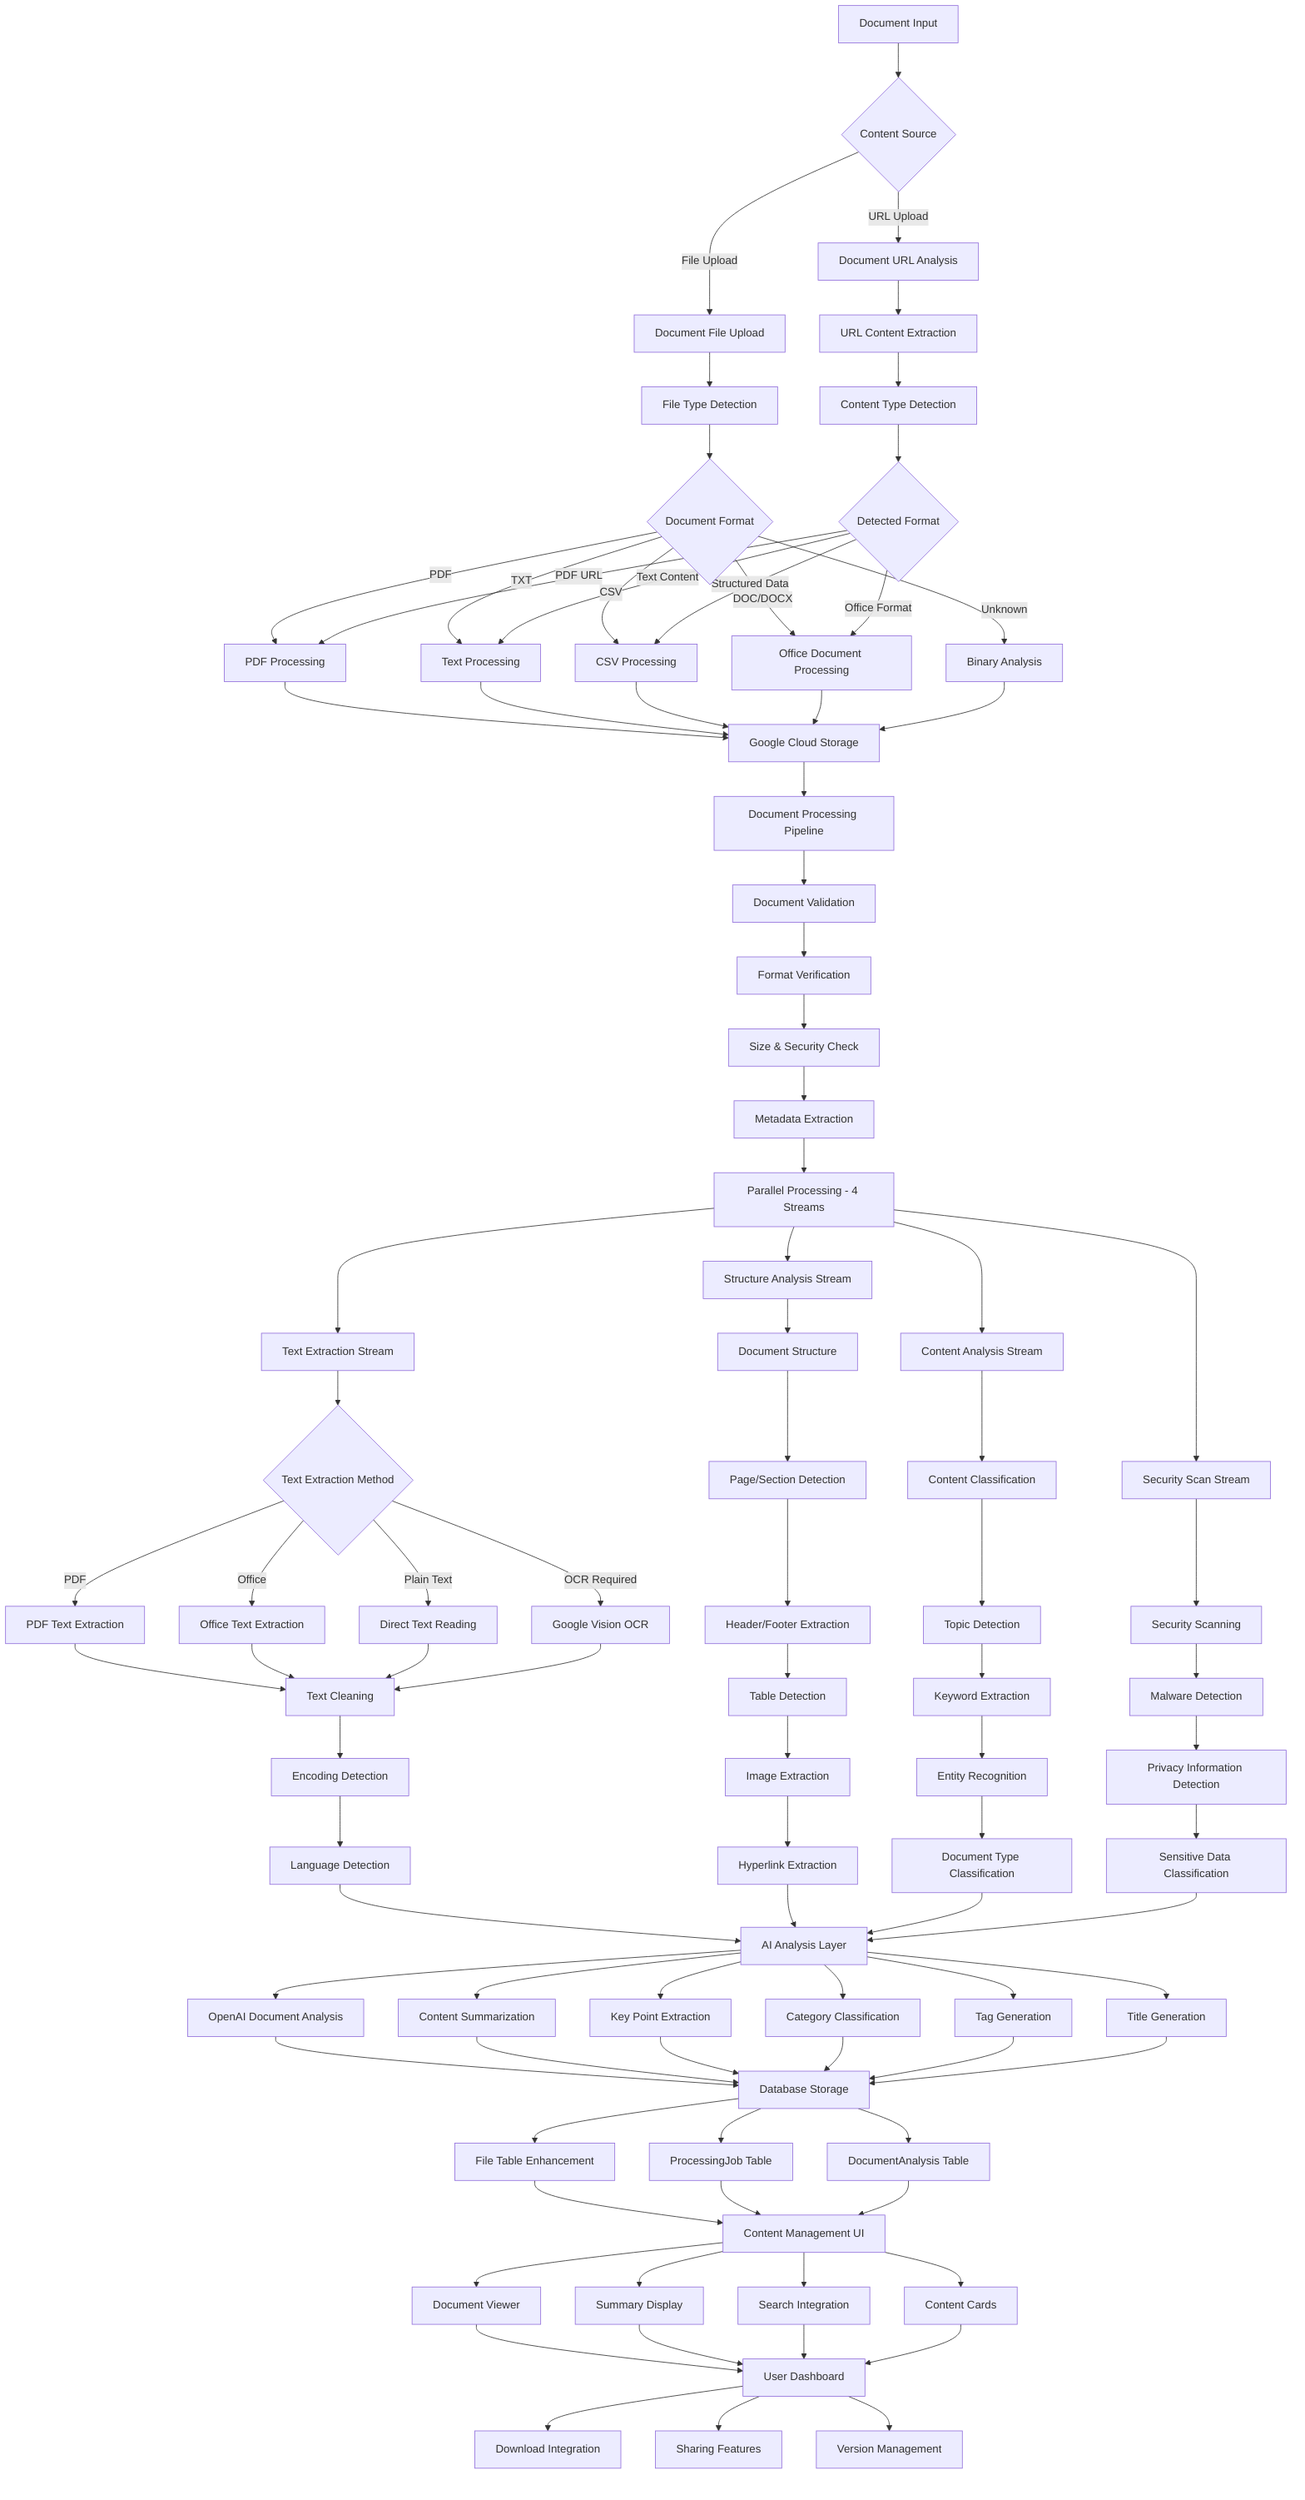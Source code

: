 graph TD
    A[Document Input] --> B{Content Source}
    B -->|File Upload| C[Document File Upload]
    B -->|URL Upload| D[Document URL Analysis]
    
    C --> E[File Type Detection]
    D --> F[URL Content Extraction]
    
    E --> G{Document Format}
    G -->|PDF| H[PDF Processing]
    G -->|TXT| I[Text Processing]
    G -->|CSV| J[CSV Processing]
    G -->|DOC/DOCX| K[Office Document Processing]
    G -->|Unknown| L[Binary Analysis]
    
    F --> M[Content Type Detection]
    M --> N{Detected Format}
    N -->|PDF URL| H
    N -->|Text Content| I
    N -->|Structured Data| J
    N -->|Office Format| K
    
    H --> O[Google Cloud Storage]
    I --> O
    J --> O
    K --> O
    L --> O
    
    O --> P[Document Processing Pipeline]
    
    P --> Q[Document Validation]
    Q --> R[Format Verification]
    R --> S[Size & Security Check]
    S --> T[Metadata Extraction]
    
    T --> U[Parallel Processing - 4 Streams]
    
    U --> V1[Text Extraction Stream]
    U --> V2[Structure Analysis Stream]
    U --> V3[Content Analysis Stream]
    U --> V4[Security Scan Stream]
    
    V1 --> W1{Text Extraction Method}
    W1 -->|PDF| X1[PDF Text Extraction]
    W1 -->|Office| Y1[Office Text Extraction]
    W1 -->|Plain Text| Z1[Direct Text Reading]
    W1 -->|OCR Required| AA1[Google Vision OCR]
    
    X1 --> BB1[Text Cleaning]
    Y1 --> BB1
    Z1 --> BB1
    AA1 --> BB1
    BB1 --> CC1[Encoding Detection]
    CC1 --> DD1[Language Detection]
    
    V2 --> W2[Document Structure]
    W2 --> X2[Page/Section Detection]
    X2 --> Y2[Header/Footer Extraction]
    Y2 --> Z2[Table Detection]
    Z2 --> AA2[Image Extraction]
    AA2 --> BB2[Hyperlink Extraction]
    
    V3 --> W3[Content Classification]
    W3 --> X3[Topic Detection]
    X3 --> Y3[Keyword Extraction]
    Y3 --> Z3[Entity Recognition]
    Z3 --> AA3[Document Type Classification]
    
    V4 --> W4[Security Scanning]
    W4 --> X4[Malware Detection]
    X4 --> Y4[Privacy Information Detection]
    Y4 --> Z4[Sensitive Data Classification]
    
    DD1 --> EE[AI Analysis Layer]
    BB2 --> EE
    AA3 --> EE
    Z4 --> EE
    
    EE --> FF1[OpenAI Document Analysis]
    EE --> FF2[Content Summarization]
    EE --> FF3[Key Point Extraction]
    EE --> FF4[Category Classification]
    EE --> FF5[Tag Generation]
    EE --> FF6[Title Generation]
    
    FF1 --> GG[Database Storage]
    FF2 --> GG
    FF3 --> GG
    FF4 --> GG
    FF5 --> GG
    FF6 --> GG
    
    GG --> HH[File Table Enhancement]
    GG --> II[ProcessingJob Table]
    GG --> JJ[DocumentAnalysis Table]
    
    HH --> KK[Content Management UI]
    II --> KK
    JJ --> KK
    
    KK --> LL[Document Viewer]
    KK --> MM[Summary Display]
    KK --> NN[Search Integration]
    KK --> OO[Content Cards]
    
    LL --> PP[User Dashboard]
    MM --> PP
    NN --> PP
    OO --> PP
    
    PP --> QQ[Download Integration]
    PP --> RR[Sharing Features]
    PP --> SS[Version Management]